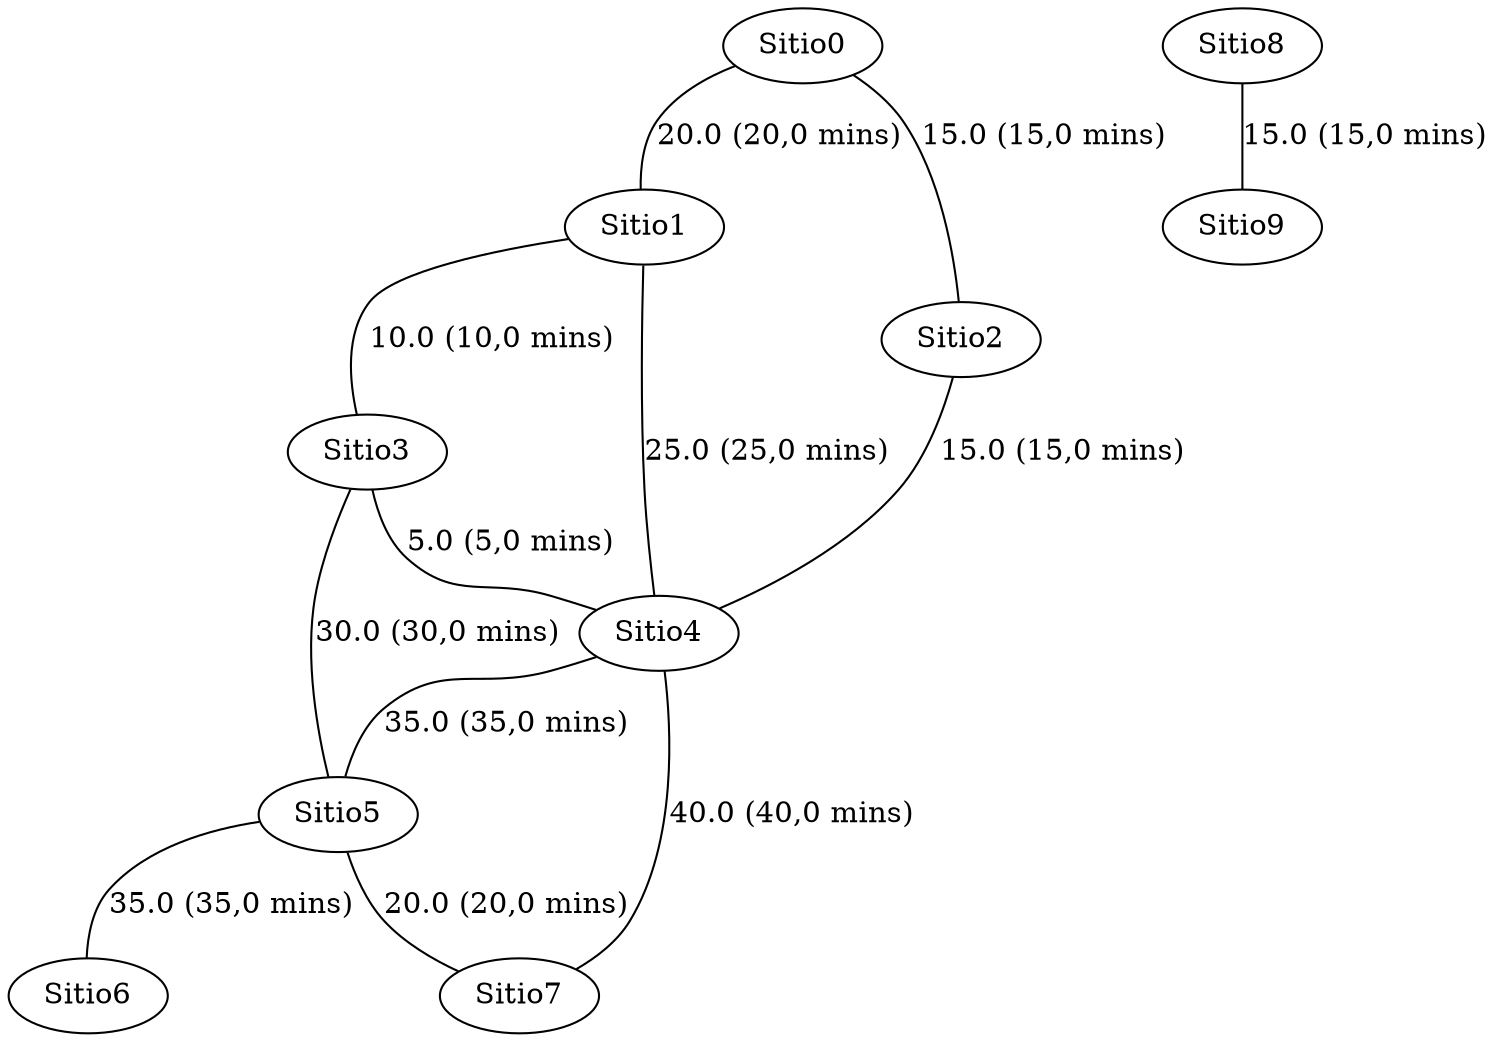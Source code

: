 strict graph G {
  1 [ label="Sitio0" ];
  2 [ label="Sitio1" ];
  3 [ label="Sitio2" ];
  4 [ label="Sitio3" ];
  5 [ label="Sitio4" ];
  6 [ label="Sitio5" ];
  7 [ label="Sitio6" ];
  8 [ label="Sitio7" ];
  9 [ label="Sitio8" ];
  10 [ label="Sitio9" ];
  1 -- 2 [ label="20.0 (20,0 mins)" ];
  1 -- 3 [ label="15.0 (15,0 mins)" ];
  2 -- 4 [ label="10.0 (10,0 mins)" ];
  2 -- 5 [ label="25.0 (25,0 mins)" ];
  3 -- 5 [ label="15.0 (15,0 mins)" ];
  4 -- 5 [ label="5.0 (5,0 mins)" ];
  4 -- 6 [ label="30.0 (30,0 mins)" ];
  5 -- 6 [ label="35.0 (35,0 mins)" ];
  5 -- 8 [ label="40.0 (40,0 mins)" ];
  6 -- 7 [ label="35.0 (35,0 mins)" ];
  6 -- 8 [ label="20.0 (20,0 mins)" ];
  9 -- 10 [ label="15.0 (15,0 mins)" ];
}
